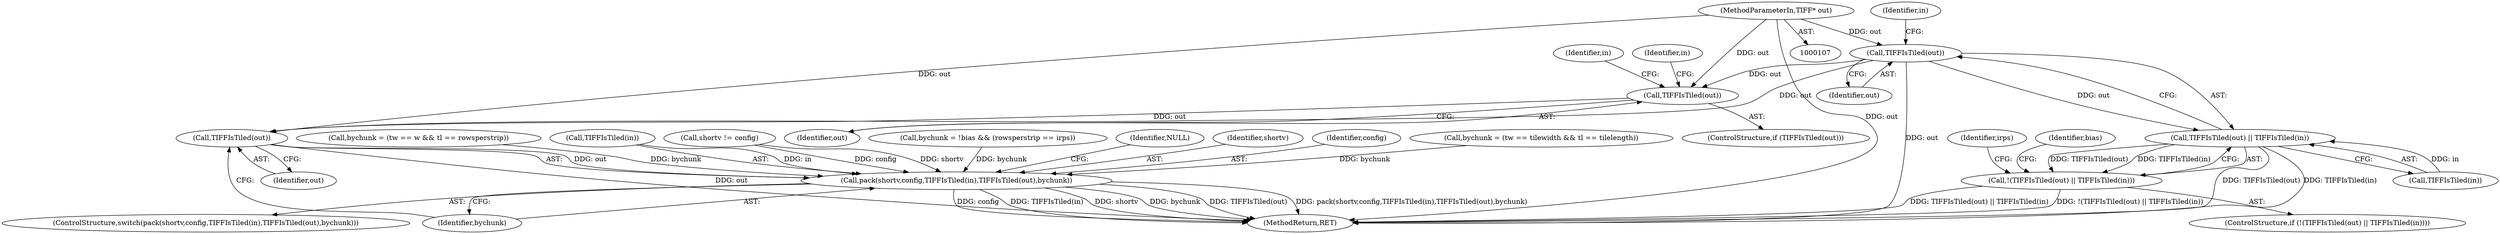 digraph "0_libtiff_5c080298d59efa53264d7248bbe3a04660db6ef7_1@pointer" {
"1000109" [label="(MethodParameterIn,TIFF* out)"];
"1000159" [label="(Call,TIFFIsTiled(out))"];
"1000158" [label="(Call,TIFFIsTiled(out) || TIFFIsTiled(in))"];
"1000157" [label="(Call,!(TIFFIsTiled(out) || TIFFIsTiled(in)))"];
"1000197" [label="(Call,TIFFIsTiled(out))"];
"1000256" [label="(Call,TIFFIsTiled(out))"];
"1000251" [label="(Call,pack(shortv,config,TIFFIsTiled(in),TIFFIsTiled(out),bychunk))"];
"1000300" [label="(MethodReturn,RET)"];
"1000197" [label="(Call,TIFFIsTiled(out))"];
"1000241" [label="(Call,bychunk = (tw == w && tl == rowsperstrip))"];
"1000254" [label="(Call,TIFFIsTiled(in))"];
"1000176" [label="(Call,bychunk = !bias && (rowsperstrip == irps))"];
"1000232" [label="(Identifier,in)"];
"1000299" [label="(Identifier,NULL)"];
"1000251" [label="(Call,pack(shortv,config,TIFFIsTiled(in),TIFFIsTiled(out),bychunk))"];
"1000166" [label="(Identifier,irps)"];
"1000256" [label="(Call,TIFFIsTiled(out))"];
"1000160" [label="(Identifier,out)"];
"1000187" [label="(Identifier,bias)"];
"1000128" [label="(Call,shortv != config)"];
"1000252" [label="(Identifier,shortv)"];
"1000158" [label="(Call,TIFFIsTiled(out) || TIFFIsTiled(in))"];
"1000198" [label="(Identifier,out)"];
"1000203" [label="(Identifier,in)"];
"1000109" [label="(MethodParameterIn,TIFF* out)"];
"1000253" [label="(Identifier,config)"];
"1000162" [label="(Identifier,in)"];
"1000220" [label="(Call,bychunk = (tw == tilewidth && tl == tilelength))"];
"1000157" [label="(Call,!(TIFFIsTiled(out) || TIFFIsTiled(in)))"];
"1000161" [label="(Call,TIFFIsTiled(in))"];
"1000156" [label="(ControlStructure,if (!(TIFFIsTiled(out) || TIFFIsTiled(in))))"];
"1000196" [label="(ControlStructure,if (TIFFIsTiled(out)))"];
"1000159" [label="(Call,TIFFIsTiled(out))"];
"1000250" [label="(ControlStructure,switch(pack(shortv,config,TIFFIsTiled(in),TIFFIsTiled(out),bychunk)))"];
"1000257" [label="(Identifier,out)"];
"1000258" [label="(Identifier,bychunk)"];
"1000109" -> "1000107"  [label="AST: "];
"1000109" -> "1000300"  [label="DDG: out"];
"1000109" -> "1000159"  [label="DDG: out"];
"1000109" -> "1000197"  [label="DDG: out"];
"1000109" -> "1000256"  [label="DDG: out"];
"1000159" -> "1000158"  [label="AST: "];
"1000159" -> "1000160"  [label="CFG: "];
"1000160" -> "1000159"  [label="AST: "];
"1000162" -> "1000159"  [label="CFG: "];
"1000158" -> "1000159"  [label="CFG: "];
"1000159" -> "1000300"  [label="DDG: out"];
"1000159" -> "1000158"  [label="DDG: out"];
"1000159" -> "1000197"  [label="DDG: out"];
"1000159" -> "1000256"  [label="DDG: out"];
"1000158" -> "1000157"  [label="AST: "];
"1000158" -> "1000161"  [label="CFG: "];
"1000161" -> "1000158"  [label="AST: "];
"1000157" -> "1000158"  [label="CFG: "];
"1000158" -> "1000300"  [label="DDG: TIFFIsTiled(out)"];
"1000158" -> "1000300"  [label="DDG: TIFFIsTiled(in)"];
"1000158" -> "1000157"  [label="DDG: TIFFIsTiled(out)"];
"1000158" -> "1000157"  [label="DDG: TIFFIsTiled(in)"];
"1000161" -> "1000158"  [label="DDG: in"];
"1000157" -> "1000156"  [label="AST: "];
"1000166" -> "1000157"  [label="CFG: "];
"1000187" -> "1000157"  [label="CFG: "];
"1000157" -> "1000300"  [label="DDG: !(TIFFIsTiled(out) || TIFFIsTiled(in))"];
"1000157" -> "1000300"  [label="DDG: TIFFIsTiled(out) || TIFFIsTiled(in)"];
"1000197" -> "1000196"  [label="AST: "];
"1000197" -> "1000198"  [label="CFG: "];
"1000198" -> "1000197"  [label="AST: "];
"1000203" -> "1000197"  [label="CFG: "];
"1000232" -> "1000197"  [label="CFG: "];
"1000197" -> "1000256"  [label="DDG: out"];
"1000256" -> "1000251"  [label="AST: "];
"1000256" -> "1000257"  [label="CFG: "];
"1000257" -> "1000256"  [label="AST: "];
"1000258" -> "1000256"  [label="CFG: "];
"1000256" -> "1000300"  [label="DDG: out"];
"1000256" -> "1000251"  [label="DDG: out"];
"1000251" -> "1000250"  [label="AST: "];
"1000251" -> "1000258"  [label="CFG: "];
"1000252" -> "1000251"  [label="AST: "];
"1000253" -> "1000251"  [label="AST: "];
"1000254" -> "1000251"  [label="AST: "];
"1000258" -> "1000251"  [label="AST: "];
"1000299" -> "1000251"  [label="CFG: "];
"1000251" -> "1000300"  [label="DDG: pack(shortv,config,TIFFIsTiled(in),TIFFIsTiled(out),bychunk)"];
"1000251" -> "1000300"  [label="DDG: config"];
"1000251" -> "1000300"  [label="DDG: TIFFIsTiled(in)"];
"1000251" -> "1000300"  [label="DDG: shortv"];
"1000251" -> "1000300"  [label="DDG: bychunk"];
"1000251" -> "1000300"  [label="DDG: TIFFIsTiled(out)"];
"1000128" -> "1000251"  [label="DDG: shortv"];
"1000128" -> "1000251"  [label="DDG: config"];
"1000254" -> "1000251"  [label="DDG: in"];
"1000220" -> "1000251"  [label="DDG: bychunk"];
"1000241" -> "1000251"  [label="DDG: bychunk"];
"1000176" -> "1000251"  [label="DDG: bychunk"];
}
